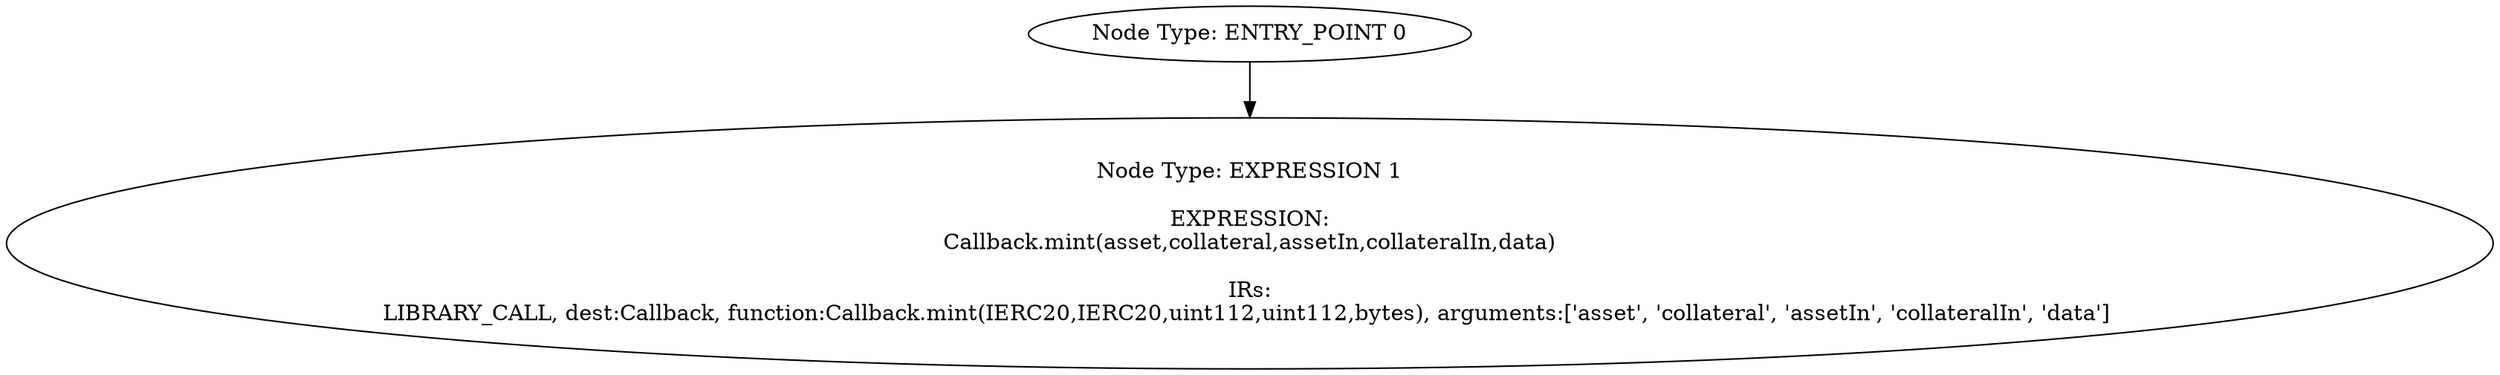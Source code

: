 digraph{
0[label="Node Type: ENTRY_POINT 0
"];
0->1;
1[label="Node Type: EXPRESSION 1

EXPRESSION:
Callback.mint(asset,collateral,assetIn,collateralIn,data)

IRs:
LIBRARY_CALL, dest:Callback, function:Callback.mint(IERC20,IERC20,uint112,uint112,bytes), arguments:['asset', 'collateral', 'assetIn', 'collateralIn', 'data'] "];
}
